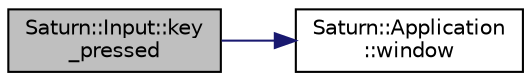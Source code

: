 digraph "Saturn::Input::key_pressed"
{
  edge [fontname="Helvetica",fontsize="10",labelfontname="Helvetica",labelfontsize="10"];
  node [fontname="Helvetica",fontsize="10",shape=record];
  rankdir="LR";
  Node4 [label="Saturn::Input::key\l_pressed",height=0.2,width=0.4,color="black", fillcolor="grey75", style="filled", fontcolor="black"];
  Node4 -> Node5 [color="midnightblue",fontsize="10",style="solid",fontname="Helvetica"];
  Node5 [label="Saturn::Application\l::window",height=0.2,width=0.4,color="black", fillcolor="white", style="filled",URL="$class_saturn_1_1_application.html#a0a819480dfc0fa3765415a943f987c4b"];
}
